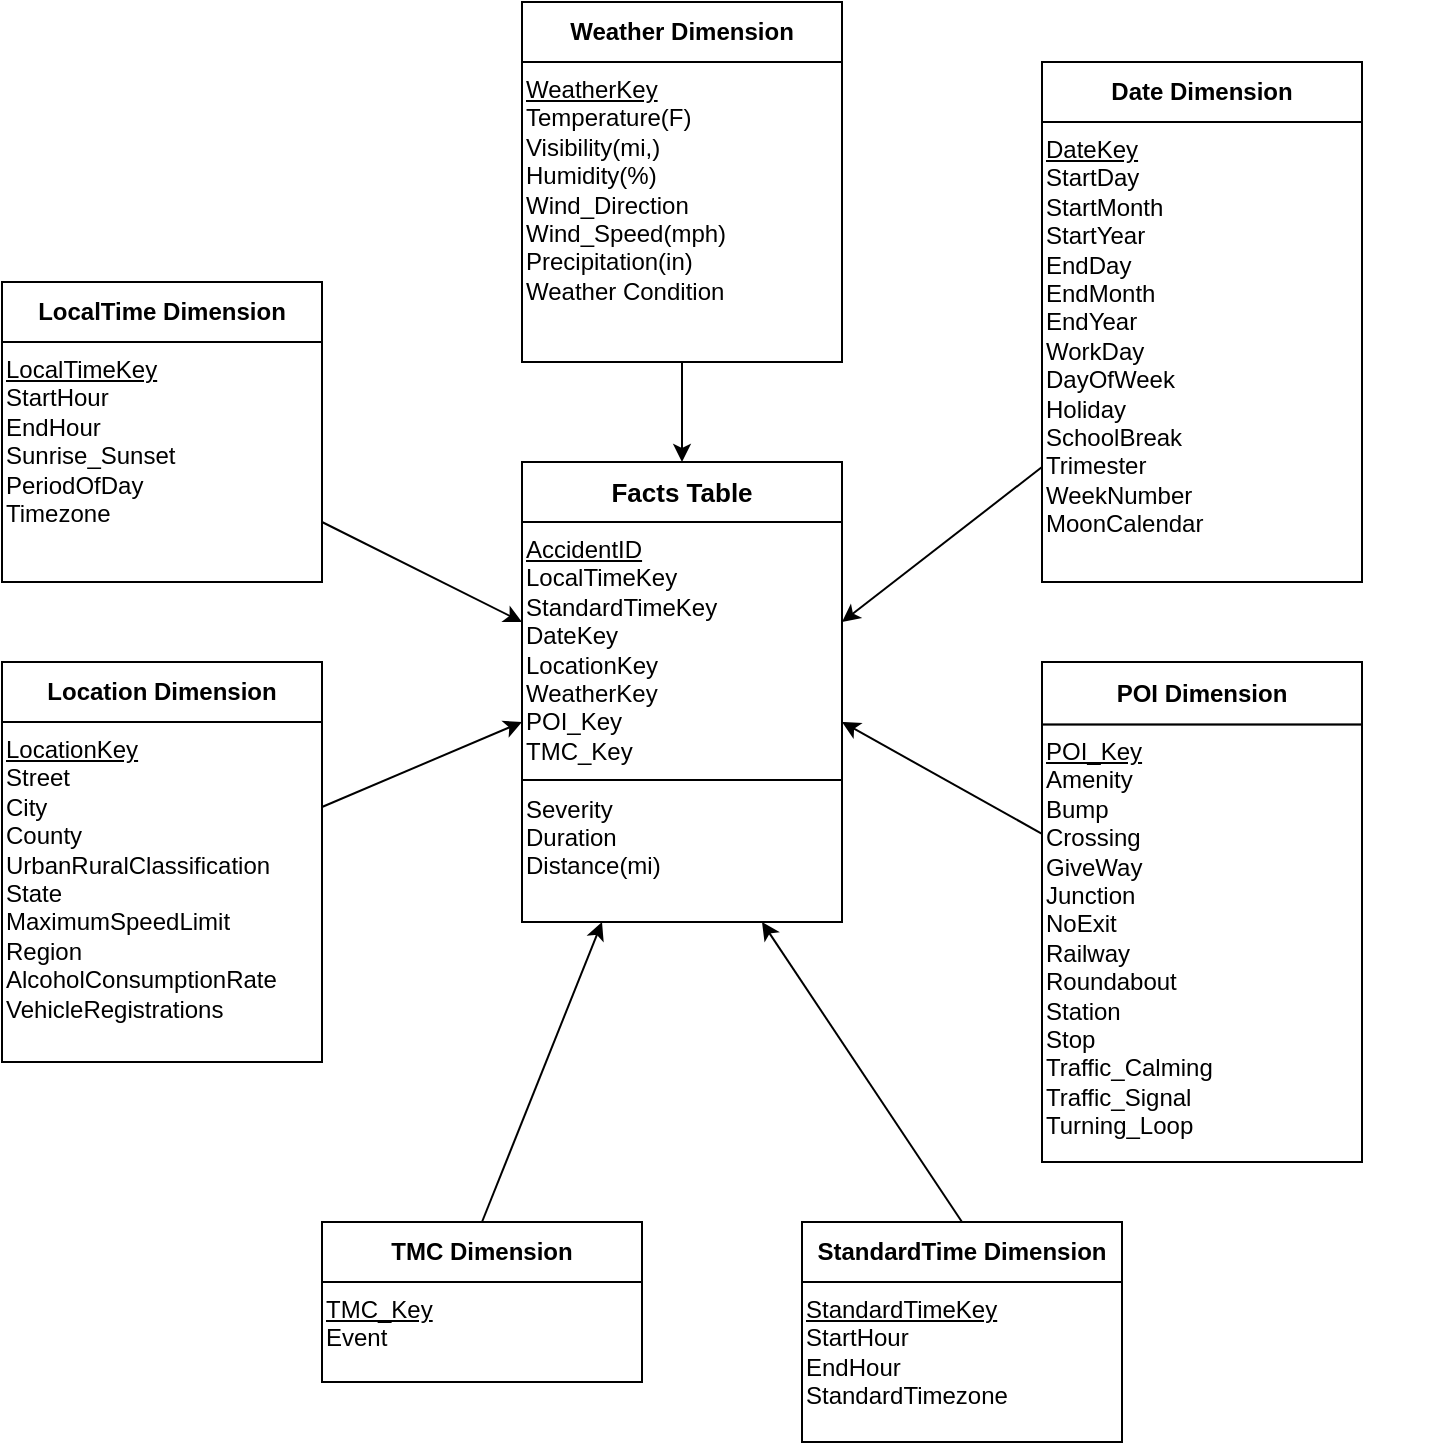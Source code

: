 <mxfile version="12.9.5" type="google"><diagram id="mWOPEy_QMhpmPeOuqVrM" name="Page-1"><mxGraphModel dx="868" dy="457" grid="1" gridSize="10" guides="1" tooltips="1" connect="1" arrows="1" fold="1" page="1" pageScale="1" pageWidth="827" pageHeight="1169" math="0" shadow="0"><root><mxCell id="0"/><mxCell id="1" parent="0"/><mxCell id="ToOX585kKo52cl-hQZz3-15" style="rounded=0;orthogonalLoop=1;jettySize=auto;html=1;exitX=1;exitY=0.25;exitDx=0;exitDy=0;entryX=0;entryY=0.5;entryDx=0;entryDy=0;" parent="1" source="uyS-WeZY-jgWKxoBgHsq-15" target="uyS-WeZY-jgWKxoBgHsq-22" edge="1"><mxGeometry relative="1" as="geometry"/></mxCell><mxCell id="uyS-WeZY-jgWKxoBgHsq-15" value="&lt;div&gt;&lt;font style=&quot;font-size: 12px&quot;&gt;&lt;span style=&quot;font-family: &amp;quot;arial&amp;quot;; color: rgb(0, 0, 0); background-color: transparent; font-weight: 400; font-variant: normal; text-decoration: none; vertical-align: baseline; white-space: pre-wrap;&quot; id=&quot;docs-internal-guid-25bdfaa8-7fff-8465-df08-218824010c00&quot;&gt;&lt;u&gt;LocationKey&lt;/u&gt;&lt;br&gt;&lt;/span&gt;&lt;/font&gt;&lt;/div&gt;&lt;div&gt;&lt;font style=&quot;font-size: 12px&quot;&gt;&lt;span style=&quot;font-family: &amp;quot;arial&amp;quot;; color: rgb(0, 0, 0); background-color: transparent; font-weight: 400; font-variant: normal; text-decoration: none; vertical-align: baseline; white-space: pre-wrap;&quot; id=&quot;docs-internal-guid-25bdfaa8-7fff-8465-df08-218824010c00&quot;&gt;Street &lt;br&gt;&lt;/span&gt;&lt;/font&gt;&lt;/div&gt;&lt;div&gt;&lt;font style=&quot;font-size: 12px&quot;&gt;&lt;span style=&quot;font-family: &amp;quot;arial&amp;quot;; color: rgb(0, 0, 0); background-color: transparent; font-weight: 400; font-variant: normal; text-decoration: none; vertical-align: baseline; white-space: pre-wrap;&quot; id=&quot;docs-internal-guid-25bdfaa8-7fff-8465-df08-218824010c00&quot;&gt;City &lt;br&gt;&lt;/span&gt;&lt;/font&gt;&lt;/div&gt;&lt;div&gt;&lt;font style=&quot;font-size: 12px&quot;&gt;&lt;span style=&quot;font-family: &amp;quot;arial&amp;quot;; color: rgb(0, 0, 0); background-color: transparent; font-weight: 400; font-variant: normal; text-decoration: none; vertical-align: baseline; white-space: pre-wrap;&quot; id=&quot;docs-internal-guid-25bdfaa8-7fff-8465-df08-218824010c00&quot;&gt;County &lt;/span&gt;&lt;span style=&quot;font-family: &amp;quot;arial&amp;quot;; color: rgb(0, 0, 0); background-color: transparent; font-weight: 400; font-variant: normal; text-decoration: none; vertical-align: baseline; white-space: pre-wrap;&quot;&gt;UrbanRuralClassification&lt;/span&gt;&lt;span style=&quot;font-family: &amp;quot;arial&amp;quot;; color: rgb(0, 0, 0); background-color: transparent; font-weight: 400; font-variant: normal; text-decoration: none; vertical-align: baseline; white-space: pre-wrap;&quot;&gt; &lt;br&gt;&lt;/span&gt;&lt;/font&gt;&lt;/div&gt;&lt;div&gt;&lt;font style=&quot;font-size: 12px&quot;&gt;&lt;span style=&quot;font-family: &amp;quot;arial&amp;quot;; color: rgb(0, 0, 0); background-color: transparent; font-weight: 400; font-variant: normal; text-decoration: none; vertical-align: baseline; white-space: pre-wrap;&quot;&gt;State &lt;br&gt;&lt;/span&gt;&lt;/font&gt;&lt;/div&gt;&lt;div&gt;&lt;font style=&quot;font-size: 12px&quot;&gt;&lt;span style=&quot;font-family: &amp;quot;arial&amp;quot;; color: rgb(0, 0, 0); background-color: transparent; font-weight: 400; font-variant: normal; text-decoration: none; vertical-align: baseline; white-space: pre-wrap;&quot;&gt;&lt;/span&gt;&lt;span style=&quot;font-family: &amp;quot;arial&amp;quot;; color: rgb(0, 0, 0); background-color: transparent; font-weight: 400; font-variant: normal; text-decoration: none; vertical-align: baseline; white-space: pre-wrap;&quot;&gt;MaximumSpeedLimit&lt;/span&gt;&lt;span style=&quot;font-family: &amp;quot;arial&amp;quot;; color: rgb(0, 0, 0); background-color: transparent; font-weight: 400; font-variant: normal; text-decoration: none; vertical-align: baseline; white-space: pre-wrap;&quot;&gt; &lt;br&gt;&lt;/span&gt;&lt;/font&gt;&lt;/div&gt;&lt;div&gt;&lt;font style=&quot;font-size: 12px&quot;&gt;&lt;span style=&quot;font-family: &amp;quot;arial&amp;quot;; color: rgb(0, 0, 0); background-color: transparent; font-weight: 400; font-variant: normal; text-decoration: none; vertical-align: baseline; white-space: pre-wrap;&quot;&gt;&lt;/span&gt;&lt;span style=&quot;font-family: &amp;quot;arial&amp;quot;; color: rgb(0, 0, 0); background-color: transparent; font-weight: 400; font-variant: normal; text-decoration: none; vertical-align: baseline; white-space: pre-wrap;&quot;&gt;Region&lt;/span&gt;&lt;/font&gt;&lt;/div&gt;&lt;div&gt;&lt;font style=&quot;font-size: 12px&quot;&gt;&lt;span style=&quot;font-family: &amp;quot;arial&amp;quot;; color: rgb(0, 0, 0); background-color: transparent; font-weight: 400; font-variant: normal; text-decoration: none; vertical-align: baseline; white-space: pre-wrap;&quot;&gt;AlcoholConsumptionRate&lt;/span&gt;&lt;/font&gt;&lt;/div&gt;&lt;div&gt;&lt;font style=&quot;font-size: 12px&quot;&gt;&lt;span style=&quot;font-family: &amp;quot;arial&amp;quot;; color: rgb(0, 0, 0); background-color: transparent; font-weight: 400; font-variant: normal; text-decoration: none; vertical-align: baseline; white-space: pre-wrap;&quot;&gt;VehicleRegistrations&lt;br&gt;&lt;/span&gt;&lt;/font&gt;&lt;/div&gt;&lt;div&gt;&lt;font style=&quot;font-size: 12px&quot;&gt;&lt;span style=&quot;font-family: &amp;quot;arial&amp;quot;; color: rgb(0, 0, 0); background-color: transparent; font-weight: 400; font-variant: normal; text-decoration: none; vertical-align: baseline; white-space: pre-wrap;&quot;&gt;&lt;br&gt;&lt;/span&gt;&lt;/font&gt;&lt;/div&gt;" style="rounded=0;whiteSpace=wrap;html=1;align=left;verticalAlign=top;fontStyle=0" parent="1" vertex="1"><mxGeometry x="40" y="390" width="160" height="170" as="geometry"/></mxCell><mxCell id="uyS-WeZY-jgWKxoBgHsq-16" value="&lt;b&gt;Location Dimension&lt;br&gt;&lt;/b&gt;" style="rounded=0;whiteSpace=wrap;html=1;" parent="1" vertex="1"><mxGeometry x="40" y="360" width="160" height="30" as="geometry"/></mxCell><mxCell id="ToOX585kKo52cl-hQZz3-14" style="rounded=0;orthogonalLoop=1;jettySize=auto;html=1;exitX=1;exitY=0.75;exitDx=0;exitDy=0;entryX=0;entryY=0.25;entryDx=0;entryDy=0;" parent="1" source="uyS-WeZY-jgWKxoBgHsq-2" target="uyS-WeZY-jgWKxoBgHsq-22" edge="1"><mxGeometry relative="1" as="geometry"/></mxCell><mxCell id="uyS-WeZY-jgWKxoBgHsq-2" value="&lt;div&gt;&lt;font style=&quot;font-size: 12px&quot;&gt;&lt;u&gt;&lt;span style=&quot;font-family: &amp;quot;arial&amp;quot;; color: rgb(0, 0, 0); background-color: transparent; font-weight: 400; font-variant: normal; vertical-align: baseline; white-space: pre-wrap;&quot; id=&quot;docs-internal-guid-05e33105-7fff-d46f-0868-8637bd8707d0&quot;&gt;LocalTimeKey&lt;/span&gt;&lt;/u&gt;&lt;span style=&quot;font-family: &amp;quot;arial&amp;quot;; color: rgb(0, 0, 0); background-color: transparent; font-weight: 400; font-variant: normal; text-decoration: none; vertical-align: baseline; white-space: pre-wrap;&quot; id=&quot;docs-internal-guid-05e33105-7fff-d46f-0868-8637bd8707d0&quot;&gt;&lt;br&gt;&lt;/span&gt;&lt;/font&gt;&lt;/div&gt;&lt;div&gt;&lt;font style=&quot;font-size: 12px&quot;&gt;&lt;span style=&quot;font-family: &amp;quot;arial&amp;quot;; color: rgb(0, 0, 0); background-color: transparent; font-weight: 400; font-variant: normal; text-decoration: none; vertical-align: baseline; white-space: pre-wrap;&quot; id=&quot;docs-internal-guid-05e33105-7fff-d46f-0868-8637bd8707d0&quot;&gt;StartHour&lt;/span&gt;&lt;/font&gt;&lt;/div&gt;&lt;div&gt;&lt;font style=&quot;font-size: 12px&quot;&gt;&lt;span style=&quot;font-family: &amp;quot;arial&amp;quot;; color: rgb(0, 0, 0); background-color: transparent; font-weight: 400; font-variant: normal; text-decoration: none; vertical-align: baseline; white-space: pre-wrap;&quot; id=&quot;docs-internal-guid-05e33105-7fff-d46f-0868-8637bd8707d0&quot;&gt;EndHour &lt;br&gt;&lt;/span&gt;&lt;/font&gt;&lt;/div&gt;&lt;font style=&quot;font-size: 12px&quot;&gt;&lt;span style=&quot;font-family: &amp;quot;arial&amp;quot;; color: rgb(0, 0, 0); background-color: transparent; font-weight: 400; font-variant: normal; text-decoration: none; vertical-align: baseline; white-space: pre-wrap;&quot; id=&quot;docs-internal-guid-05e33105-7fff-d46f-0868-8637bd8707d0&quot;&gt;&lt;/span&gt;&lt;/font&gt;&lt;div&gt;&lt;font style=&quot;font-size: 12px&quot;&gt;&lt;span style=&quot;font-family: &amp;quot;arial&amp;quot;; color: rgb(0, 0, 0); background-color: transparent; font-weight: 400; font-variant: normal; text-decoration: none; vertical-align: baseline; white-space: pre-wrap;&quot; id=&quot;docs-internal-guid-05e33105-7fff-d46f-0868-8637bd8707d0&quot;&gt;Sunrise_Sunset &lt;/span&gt;&lt;span style=&quot;font-family: &amp;quot;arial&amp;quot;; color: rgb(0, 0, 0); background-color: transparent; font-weight: 400; font-variant: normal; text-decoration: none; vertical-align: baseline; white-space: pre-wrap;&quot; id=&quot;docs-internal-guid-05e33105-7fff-d46f-0868-8637bd8707d0&quot;&gt;&lt;br&gt;&lt;/span&gt;&lt;/font&gt;&lt;/div&gt;&lt;div&gt;&lt;font style=&quot;font-size: 12px&quot;&gt;&lt;span style=&quot;font-family: &amp;quot;arial&amp;quot;; color: rgb(0, 0, 0); background-color: transparent; font-weight: 400; font-variant: normal; text-decoration: none; vertical-align: baseline; white-space: pre-wrap;&quot; id=&quot;docs-internal-guid-05e33105-7fff-d46f-0868-8637bd8707d0&quot;&gt;&lt;/span&gt;&lt;span style=&quot;font-family: &amp;quot;arial&amp;quot;; color: rgb(0, 0, 0); background-color: transparent; font-weight: 400; font-variant: normal; text-decoration: none; vertical-align: baseline; white-space: pre-wrap;&quot;&gt;PeriodOfDay&lt;/span&gt;&lt;span style=&quot;font-family: &amp;quot;arial&amp;quot;; color: rgb(0, 0, 0); background-color: transparent; font-weight: 400; font-variant: normal; text-decoration: none; vertical-align: baseline; white-space: pre-wrap;&quot;&gt; &lt;br&gt;&lt;/span&gt;&lt;/font&gt;&lt;/div&gt;&lt;div&gt;&lt;font style=&quot;font-size: 12px&quot;&gt;&lt;span style=&quot;font-family: &amp;quot;arial&amp;quot;; color: rgb(0, 0, 0); background-color: transparent; font-weight: 400; font-variant: normal; text-decoration: none; vertical-align: baseline; white-space: pre-wrap;&quot;&gt;Timezone&lt;/span&gt;&lt;/font&gt;&lt;/div&gt;" style="rounded=0;whiteSpace=wrap;html=1;align=left;verticalAlign=top;fontStyle=0" parent="1" vertex="1"><mxGeometry x="40" y="200" width="160" height="120" as="geometry"/></mxCell><mxCell id="uyS-WeZY-jgWKxoBgHsq-7" value="&lt;b&gt;LocalTime Dimension&lt;/b&gt;" style="rounded=0;whiteSpace=wrap;html=1;" parent="1" vertex="1"><mxGeometry x="40" y="170" width="160" height="30" as="geometry"/></mxCell><mxCell id="ToOX585kKo52cl-hQZz3-2" value="&lt;div&gt;&lt;font style=&quot;font-size: 12px&quot;&gt;&lt;u&gt;&lt;span style=&quot;font-family: &amp;#34;arial&amp;#34; ; color: rgb(0 , 0 , 0) ; background-color: transparent ; font-weight: 400 ; font-style: normal ; font-variant: normal ; vertical-align: baseline ; white-space: pre-wrap&quot; id=&quot;docs-internal-guid-05e33105-7fff-d46f-0868-8637bd8707d0&quot;&gt;StandardTimeKey&lt;/span&gt;&lt;/u&gt;&lt;span style=&quot;font-family: &amp;#34;arial&amp;#34; ; color: rgb(0 , 0 , 0) ; background-color: transparent ; font-weight: 400 ; font-style: normal ; font-variant: normal ; text-decoration: none ; vertical-align: baseline ; white-space: pre-wrap&quot; id=&quot;docs-internal-guid-05e33105-7fff-d46f-0868-8637bd8707d0&quot;&gt;&lt;br&gt;&lt;/span&gt;&lt;/font&gt;&lt;/div&gt;&lt;div&gt;StartHour&lt;/div&gt;&lt;div&gt;EndHour&lt;/div&gt;&lt;div&gt;StandardTimezone&lt;br&gt;&lt;/div&gt;" style="rounded=0;whiteSpace=wrap;html=1;align=left;verticalAlign=top;" parent="1" vertex="1"><mxGeometry x="440" y="670" width="160" height="80" as="geometry"/></mxCell><mxCell id="RS_UtvJQsiXjI0x-ZMaD-26" style="rounded=0;orthogonalLoop=1;jettySize=auto;html=1;exitX=0.5;exitY=0;exitDx=0;exitDy=0;entryX=0.75;entryY=1;entryDx=0;entryDy=0;" parent="1" source="ToOX585kKo52cl-hQZz3-3" target="uyS-WeZY-jgWKxoBgHsq-22" edge="1"><mxGeometry relative="1" as="geometry"><mxPoint x="440" y="480" as="targetPoint"/></mxGeometry></mxCell><mxCell id="ToOX585kKo52cl-hQZz3-3" value="&lt;b&gt;StandardTime Dimension&lt;/b&gt;" style="rounded=0;whiteSpace=wrap;html=1;" parent="1" vertex="1"><mxGeometry x="440" y="640" width="160" height="30" as="geometry"/></mxCell><mxCell id="ToOX585kKo52cl-hQZz3-7" value="" style="group" parent="1" vertex="1" connectable="0"><mxGeometry x="600" y="360" width="160" height="281.19" as="geometry"/></mxCell><mxCell id="uyS-WeZY-jgWKxoBgHsq-18" value="&lt;div&gt;&lt;u&gt;POI_Key&lt;/u&gt;&lt;br&gt;&lt;/div&gt;&lt;div&gt;Amenity&lt;/div&gt;&lt;div&gt;Bump&lt;/div&gt;&lt;div&gt;Crossing&lt;/div&gt;&lt;div&gt;GiveWay&lt;/div&gt;&lt;div&gt;Junction&lt;/div&gt;&lt;div&gt;NoExit&lt;/div&gt;&lt;div&gt;Railway&lt;/div&gt;&lt;div&gt;Roundabout&lt;/div&gt;&lt;div&gt;Station&lt;/div&gt;&lt;div&gt;Stop&lt;/div&gt;&lt;div&gt;Traffic_Calming&lt;/div&gt;&lt;div&gt;Traffic_Signal&lt;/div&gt;&lt;div&gt;Turning_Loop&lt;br&gt;&lt;/div&gt;&lt;div&gt;&lt;br&gt;&lt;/div&gt;" style="rounded=0;whiteSpace=wrap;html=1;align=left;verticalAlign=top;" parent="ToOX585kKo52cl-hQZz3-7" vertex="1"><mxGeometry x="-40" y="31.19" width="160" height="218.81" as="geometry"/></mxCell><mxCell id="uyS-WeZY-jgWKxoBgHsq-19" value="&lt;b&gt;POI Dimension&lt;/b&gt;" style="rounded=0;whiteSpace=wrap;html=1;" parent="ToOX585kKo52cl-hQZz3-7" vertex="1"><mxGeometry x="-40" width="160" height="31.194" as="geometry"/></mxCell><mxCell id="ToOX585kKo52cl-hQZz3-8" value="" style="group" parent="1" vertex="1" connectable="0"><mxGeometry x="200" y="640" width="160" height="80" as="geometry"/></mxCell><mxCell id="ToOX585kKo52cl-hQZz3-5" value="&lt;div&gt;&lt;font style=&quot;font-size: 12px&quot;&gt;&lt;u&gt;&lt;span style=&quot;font-family: &amp;#34;arial&amp;#34; ; color: rgb(0 , 0 , 0) ; background-color: transparent ; font-weight: 400 ; font-style: normal ; font-variant: normal ; vertical-align: baseline ; white-space: pre-wrap&quot; id=&quot;docs-internal-guid-05e33105-7fff-d46f-0868-8637bd8707d0&quot;&gt;TMC_Key&lt;/span&gt;&lt;/u&gt;&lt;/font&gt;&lt;/div&gt;&lt;div&gt;Event&lt;br&gt;&lt;/div&gt;" style="rounded=0;whiteSpace=wrap;html=1;align=left;verticalAlign=top;" parent="ToOX585kKo52cl-hQZz3-8" vertex="1"><mxGeometry y="30" width="160" height="50" as="geometry"/></mxCell><mxCell id="ToOX585kKo52cl-hQZz3-6" value="&lt;b&gt;TMC Dimension&lt;/b&gt;" style="rounded=0;whiteSpace=wrap;html=1;" parent="ToOX585kKo52cl-hQZz3-8" vertex="1"><mxGeometry width="160" height="30" as="geometry"/></mxCell><mxCell id="ToOX585kKo52cl-hQZz3-10" value="" style="group;fontStyle=0" parent="1" vertex="1" connectable="0"><mxGeometry x="600" y="60" width="160" height="260" as="geometry"/></mxCell><mxCell id="uyS-WeZY-jgWKxoBgHsq-12" value="&lt;div&gt;&lt;u&gt;DateKey&lt;/u&gt;&lt;br&gt;&lt;/div&gt;&lt;div&gt;&lt;font style=&quot;font-size: 12px&quot;&gt;&lt;span style=&quot;font-family: &amp;quot;arial&amp;quot;; color: rgb(0, 0, 0); background-color: transparent; font-weight: 400; font-variant: normal; text-decoration: none; vertical-align: baseline; white-space: pre-wrap;&quot; id=&quot;docs-internal-guid-0f3a4347-7fff-46aa-2bec-809895544ec6&quot;&gt;StartDay&lt;/span&gt;&lt;/font&gt;&lt;/div&gt;&lt;div&gt;&lt;font style=&quot;font-size: 12px&quot;&gt;&lt;span style=&quot;font-family: &amp;quot;arial&amp;quot;; color: rgb(0, 0, 0); background-color: transparent; font-weight: 400; font-variant: normal; text-decoration: none; vertical-align: baseline; white-space: pre-wrap;&quot; id=&quot;docs-internal-guid-0f3a4347-7fff-46aa-2bec-809895544ec6&quot;&gt;StartMonth&lt;/span&gt;&lt;/font&gt;&lt;/div&gt;&lt;div&gt;&lt;font style=&quot;font-size: 12px&quot;&gt;&lt;span style=&quot;font-family: &amp;quot;arial&amp;quot;; color: rgb(0, 0, 0); background-color: transparent; font-weight: 400; font-variant: normal; text-decoration: none; vertical-align: baseline; white-space: pre-wrap;&quot; id=&quot;docs-internal-guid-0f3a4347-7fff-46aa-2bec-809895544ec6&quot;&gt;StartYear&lt;/span&gt;&lt;span style=&quot;font-family: &amp;quot;arial&amp;quot;; color: rgb(0, 0, 0); background-color: transparent; font-weight: 400; font-variant: normal; text-decoration: none; vertical-align: baseline; white-space: pre-wrap;&quot;&gt;&lt;br&gt;&lt;/span&gt;&lt;/font&gt;&lt;/div&gt;&lt;div&gt;&lt;font style=&quot;font-size: 12px&quot;&gt;&lt;span style=&quot;font-family: &amp;quot;arial&amp;quot;; color: rgb(0, 0, 0); background-color: transparent; font-weight: 400; font-variant: normal; text-decoration: none; vertical-align: baseline; white-space: pre-wrap;&quot;&gt;EndDay&lt;br&gt;&lt;/span&gt;&lt;/font&gt;&lt;/div&gt;&lt;div&gt;&lt;font style=&quot;font-size: 12px&quot;&gt;&lt;span style=&quot;font-family: &amp;quot;arial&amp;quot;; color: rgb(0, 0, 0); background-color: transparent; font-weight: 400; font-variant: normal; text-decoration: none; vertical-align: baseline; white-space: pre-wrap;&quot;&gt;EndMonth &lt;br&gt;&lt;/span&gt;&lt;/font&gt;&lt;/div&gt;&lt;div&gt;&lt;font style=&quot;font-size: 12px&quot;&gt;&lt;span style=&quot;font-family: &amp;quot;arial&amp;quot;; color: rgb(0, 0, 0); background-color: transparent; font-weight: 400; font-variant: normal; text-decoration: none; vertical-align: baseline; white-space: pre-wrap;&quot;&gt;EndYear&lt;br&gt;&lt;/span&gt;&lt;/font&gt;&lt;/div&gt;&lt;div&gt;&lt;font style=&quot;font-size: 12px&quot;&gt;&lt;span style=&quot;font-family: &amp;quot;arial&amp;quot;; color: rgb(0, 0, 0); background-color: transparent; font-weight: 400; font-variant: normal; text-decoration: none; vertical-align: baseline; white-space: pre-wrap;&quot;&gt;WorkDay &lt;br&gt;&lt;/span&gt;&lt;/font&gt;&lt;/div&gt;&lt;div&gt;&lt;font style=&quot;font-size: 12px&quot;&gt;&lt;span style=&quot;font-family: &amp;quot;arial&amp;quot;; color: rgb(0, 0, 0); background-color: transparent; font-weight: 400; font-variant: normal; text-decoration: none; vertical-align: baseline; white-space: pre-wrap;&quot;&gt;DayOfWeek &lt;br&gt;&lt;/span&gt;&lt;/font&gt;&lt;/div&gt;&lt;div&gt;&lt;font style=&quot;font-size: 12px&quot;&gt;&lt;span style=&quot;font-family: &amp;quot;arial&amp;quot;; color: rgb(0, 0, 0); background-color: transparent; font-weight: 400; font-variant: normal; text-decoration: none; vertical-align: baseline; white-space: pre-wrap;&quot;&gt;Holiday &lt;br&gt;&lt;/span&gt;&lt;/font&gt;&lt;/div&gt;&lt;div&gt;&lt;font style=&quot;font-size: 12px&quot;&gt;&lt;span style=&quot;font-family: &amp;quot;arial&amp;quot;; color: rgb(0, 0, 0); background-color: transparent; font-weight: 400; font-variant: normal; text-decoration: none; vertical-align: baseline; white-space: pre-wrap;&quot;&gt;SchoolBreak &lt;br&gt;&lt;/span&gt;&lt;/font&gt;&lt;/div&gt;&lt;div&gt;&lt;font style=&quot;font-size: 12px&quot;&gt;&lt;span style=&quot;font-family: &amp;quot;arial&amp;quot;; color: rgb(0, 0, 0); background-color: transparent; font-weight: 400; font-variant: normal; text-decoration: none; vertical-align: baseline; white-space: pre-wrap;&quot;&gt;Trimester&lt;br&gt;&lt;/span&gt;&lt;/font&gt;&lt;/div&gt;&lt;div&gt;&lt;font style=&quot;font-size: 12px&quot;&gt;&lt;span style=&quot;font-family: &amp;quot;arial&amp;quot;; color: rgb(0, 0, 0); background-color: transparent; font-weight: 400; font-variant: normal; text-decoration: none; vertical-align: baseline; white-space: pre-wrap;&quot;&gt;WeekNumber &lt;br&gt;&lt;/span&gt;&lt;/font&gt;&lt;/div&gt;&lt;div&gt;&lt;font style=&quot;font-size: 12px&quot;&gt;&lt;span style=&quot;font-family: &amp;quot;arial&amp;quot;; color: rgb(0, 0, 0); background-color: transparent; font-weight: 400; font-variant: normal; text-decoration: none; vertical-align: baseline; white-space: pre-wrap;&quot;&gt;MoonCalendar&lt;/span&gt;&lt;/font&gt;&lt;/div&gt;" style="rounded=0;whiteSpace=wrap;html=1;align=left;verticalAlign=top;fontStyle=0" parent="ToOX585kKo52cl-hQZz3-10" vertex="1"><mxGeometry x="-40" y="30" width="160" height="230" as="geometry"/></mxCell><mxCell id="uyS-WeZY-jgWKxoBgHsq-13" value="&lt;b&gt;Date Dimension&lt;br&gt;&lt;/b&gt;" style="rounded=0;whiteSpace=wrap;html=1;" parent="ToOX585kKo52cl-hQZz3-10" vertex="1"><mxGeometry x="-40" width="160" height="30" as="geometry"/></mxCell><mxCell id="ToOX585kKo52cl-hQZz3-17" style="rounded=0;orthogonalLoop=1;jettySize=auto;html=1;exitX=0.5;exitY=0;exitDx=0;exitDy=0;entryX=0.25;entryY=1;entryDx=0;entryDy=0;" parent="1" source="ToOX585kKo52cl-hQZz3-6" target="uyS-WeZY-jgWKxoBgHsq-22" edge="1"><mxGeometry relative="1" as="geometry"/></mxCell><mxCell id="ToOX585kKo52cl-hQZz3-18" style="rounded=0;orthogonalLoop=1;jettySize=auto;html=1;exitX=0;exitY=0.25;exitDx=0;exitDy=0;entryX=1;entryY=0.5;entryDx=0;entryDy=0;" parent="1" source="uyS-WeZY-jgWKxoBgHsq-18" target="uyS-WeZY-jgWKxoBgHsq-22" edge="1"><mxGeometry relative="1" as="geometry"/></mxCell><mxCell id="ToOX585kKo52cl-hQZz3-19" style="rounded=0;orthogonalLoop=1;jettySize=auto;html=1;exitX=0;exitY=0.75;exitDx=0;exitDy=0;entryX=1;entryY=0.25;entryDx=0;entryDy=0;" parent="1" source="uyS-WeZY-jgWKxoBgHsq-12" target="uyS-WeZY-jgWKxoBgHsq-22" edge="1"><mxGeometry relative="1" as="geometry"/></mxCell><mxCell id="RS_UtvJQsiXjI0x-ZMaD-32" style="edgeStyle=none;rounded=0;orthogonalLoop=1;jettySize=auto;html=1;exitX=0.5;exitY=1;exitDx=0;exitDy=0;entryX=0.5;entryY=0;entryDx=0;entryDy=0;" parent="1" source="RS_UtvJQsiXjI0x-ZMaD-30" target="uyS-WeZY-jgWKxoBgHsq-23" edge="1"><mxGeometry relative="1" as="geometry"/></mxCell><mxCell id="RS_UtvJQsiXjI0x-ZMaD-30" value="&lt;div&gt;&lt;u&gt;&lt;font size=&quot;1&quot;&gt;&lt;span style=&quot;font-size: 12px ; font-family: &amp;#34;arial&amp;#34; ; color: rgb(0 , 0 , 0) ; background-color: transparent ; font-weight: 400 ; font-style: normal ; font-variant: normal ; vertical-align: baseline ; white-space: pre-wrap&quot; id=&quot;docs-internal-guid-649bbbcd-7fff-cdcb-fd9b-ae1dbfa2d97a&quot;&gt;WeatherKey&lt;/span&gt;&lt;/font&gt;&lt;/u&gt;&lt;/div&gt;&lt;div&gt;&lt;font size=&quot;1&quot;&gt;&lt;span style=&quot;font-size: 12px ; font-family: &amp;#34;arial&amp;#34; ; color: rgb(0 , 0 , 0) ; background-color: transparent ; font-weight: 400 ; font-style: normal ; font-variant: normal ; text-decoration: none ; vertical-align: baseline ; white-space: pre-wrap&quot; id=&quot;docs-internal-guid-649bbbcd-7fff-cdcb-fd9b-ae1dbfa2d97a&quot;&gt;Temperature(F)&lt;/span&gt;&lt;/font&gt;&lt;/div&gt;&lt;div&gt;&lt;font size=&quot;1&quot;&gt;&lt;span style=&quot;font-size: 12px ; font-family: &amp;#34;arial&amp;#34; ; color: rgb(0 , 0 , 0) ; background-color: transparent ; font-weight: 400 ; font-style: normal ; font-variant: normal ; text-decoration: none ; vertical-align: baseline ; white-space: pre-wrap&quot; id=&quot;docs-internal-guid-649bbbcd-7fff-cdcb-fd9b-ae1dbfa2d97a&quot;&gt;Visibility(mi,)&lt;/span&gt;&lt;/font&gt;&lt;/div&gt;&lt;div&gt;&lt;font size=&quot;1&quot;&gt;&lt;span style=&quot;font-size: 12px ; font-family: &amp;#34;arial&amp;#34; ; color: rgb(0 , 0 , 0) ; background-color: transparent ; font-weight: 400 ; font-style: normal ; font-variant: normal ; text-decoration: none ; vertical-align: baseline ; white-space: pre-wrap&quot; id=&quot;docs-internal-guid-649bbbcd-7fff-cdcb-fd9b-ae1dbfa2d97a&quot;&gt;Humidity(%)&lt;/span&gt;&lt;/font&gt;&lt;/div&gt;&lt;div&gt;&lt;font size=&quot;1&quot;&gt;&lt;span style=&quot;font-size: 12px ; font-family: &amp;#34;arial&amp;#34; ; color: rgb(0 , 0 , 0) ; background-color: transparent ; font-weight: 400 ; font-style: normal ; font-variant: normal ; text-decoration: none ; vertical-align: baseline ; white-space: pre-wrap&quot; id=&quot;docs-internal-guid-649bbbcd-7fff-cdcb-fd9b-ae1dbfa2d97a&quot;&gt;Wind_Direction&lt;/span&gt;&lt;/font&gt;&lt;/div&gt;&lt;div&gt;&lt;font size=&quot;1&quot;&gt;&lt;span style=&quot;font-size: 12px ; font-family: &amp;#34;arial&amp;#34; ; color: rgb(0 , 0 , 0) ; background-color: transparent ; font-weight: 400 ; font-style: normal ; font-variant: normal ; text-decoration: none ; vertical-align: baseline ; white-space: pre-wrap&quot; id=&quot;docs-internal-guid-649bbbcd-7fff-cdcb-fd9b-ae1dbfa2d97a&quot;&gt;Wind_Speed(mph)&lt;/span&gt;&lt;span style=&quot;font-size: 12px ; font-family: &amp;#34;arial&amp;#34; ; color: rgb(0 , 0 , 0) ; background-color: transparent ; font-weight: 400 ; font-style: normal ; font-variant: normal ; text-decoration: none ; vertical-align: baseline ; white-space: pre-wrap&quot; id=&quot;docs-internal-guid-649bbbcd-7fff-cdcb-fd9b-ae1dbfa2d97a&quot;&gt;&lt;br&gt;&lt;/span&gt;&lt;/font&gt;&lt;/div&gt;&lt;div&gt;&lt;font size=&quot;1&quot;&gt;&lt;span style=&quot;font-size: 12px ; font-family: &amp;#34;arial&amp;#34; ; color: rgb(0 , 0 , 0) ; background-color: transparent ; font-weight: 400 ; font-style: normal ; font-variant: normal ; text-decoration: none ; vertical-align: baseline ; white-space: pre-wrap&quot; id=&quot;docs-internal-guid-649bbbcd-7fff-cdcb-fd9b-ae1dbfa2d97a&quot;&gt;Precipitation(in)&lt;/span&gt;&lt;/font&gt;&lt;/div&gt;&lt;div&gt;&lt;font size=&quot;1&quot;&gt;&lt;span style=&quot;font-size: 12px ; font-family: &amp;#34;arial&amp;#34; ; color: rgb(0 , 0 , 0) ; background-color: transparent ; font-weight: 400 ; font-style: normal ; font-variant: normal ; text-decoration: none ; vertical-align: baseline ; white-space: pre-wrap&quot; id=&quot;docs-internal-guid-649bbbcd-7fff-cdcb-fd9b-ae1dbfa2d97a&quot;&gt;Weather Condition&lt;/span&gt;&lt;/font&gt;&lt;/div&gt;" style="rounded=0;whiteSpace=wrap;html=1;align=left;verticalAlign=top;" parent="1" vertex="1"><mxGeometry x="300" y="60" width="160" height="150" as="geometry"/></mxCell><mxCell id="RS_UtvJQsiXjI0x-ZMaD-31" value="&lt;b&gt;Weather Dimension&lt;br&gt;&lt;/b&gt;" style="rounded=0;whiteSpace=wrap;html=1;" parent="1" vertex="1"><mxGeometry x="300" y="30" width="160" height="30" as="geometry"/></mxCell><mxCell id="uyS-WeZY-jgWKxoBgHsq-22" value="&lt;div&gt;&lt;u&gt;AccidentID&lt;/u&gt;&lt;br&gt;&lt;/div&gt;&lt;div&gt;LocalTimeKey&lt;/div&gt;&lt;div&gt;StandardTimeKey&lt;/div&gt;&lt;div&gt;DateKey&lt;br&gt;&lt;/div&gt;&lt;div&gt;LocationKey&lt;/div&gt;&lt;div&gt;WeatherKey&lt;/div&gt;&lt;div&gt;POI_Key&lt;/div&gt;&lt;div&gt;TMC_Key&lt;/div&gt;&lt;div&gt;&lt;br&gt;&lt;/div&gt;&lt;div&gt;Severity &lt;br&gt;&lt;/div&gt;&lt;div&gt;&lt;span&gt;Duration &lt;/span&gt;&lt;br&gt;&lt;/div&gt;&lt;div&gt;&lt;font style=&quot;font-size: 12px&quot;&gt;&lt;span style=&quot;font-family: &amp;quot;arial&amp;quot;; color: rgb(0, 0, 0); background-color: transparent; font-weight: 400; font-variant: normal; text-decoration: none; vertical-align: baseline; white-space: pre-wrap;&quot; id=&quot;docs-internal-guid-25bdfaa8-7fff-8465-df08-218824010c00&quot;&gt;Distance(mi) &lt;/span&gt;&lt;/font&gt;&lt;/div&gt;" style="rounded=0;whiteSpace=wrap;html=1;align=left;verticalAlign=top;fontStyle=0" parent="1" vertex="1"><mxGeometry x="300" y="290" width="160" height="200" as="geometry"/></mxCell><mxCell id="uyS-WeZY-jgWKxoBgHsq-23" value="&lt;font style=&quot;font-size: 13px&quot;&gt;&lt;b&gt;Facts Table&lt;/b&gt;&lt;/font&gt;" style="rounded=0;whiteSpace=wrap;html=1;" parent="1" vertex="1"><mxGeometry x="300" y="260" width="160" height="30" as="geometry"/></mxCell><mxCell id="al5VeLdnqC6V6ZGHUyPZ-1" value="" style="endArrow=none;html=1;exitX=0;exitY=0.5;exitDx=0;exitDy=0;entryX=1;entryY=0.5;entryDx=0;entryDy=0;" parent="1" edge="1"><mxGeometry width="50" height="50" relative="1" as="geometry"><mxPoint x="300" y="419" as="sourcePoint"/><mxPoint x="460" y="419" as="targetPoint"/></mxGeometry></mxCell></root></mxGraphModel></diagram></mxfile>